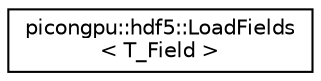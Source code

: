 digraph "Graphical Class Hierarchy"
{
 // LATEX_PDF_SIZE
  edge [fontname="Helvetica",fontsize="10",labelfontname="Helvetica",labelfontsize="10"];
  node [fontname="Helvetica",fontsize="10",shape=record];
  rankdir="LR";
  Node0 [label="picongpu::hdf5::LoadFields\l\< T_Field \>",height=0.2,width=0.4,color="black", fillcolor="white", style="filled",URL="$structpicongpu_1_1hdf5_1_1_load_fields.html",tooltip="Hepler class for HDF5Writer (forEach operator) to load a field from HDF5."];
}
